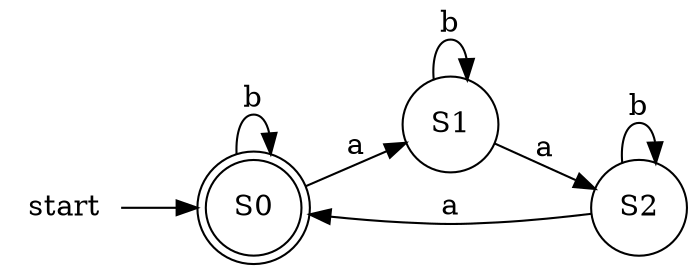 digraph fsm {
rankdir="LR"
start [shape="plaintext",label="start"]
1 [shape="doublecircle",label="S0"]
2 [shape="circle",label="S1"]
3 [shape="circle",label="S2"]
start->1
1->1 [label="b"]
1->2 [label="a"]
2->2 [label="b"]
2->3 [label="a"]
3->3 [label="b"]
3->1 [label="a"]
}

